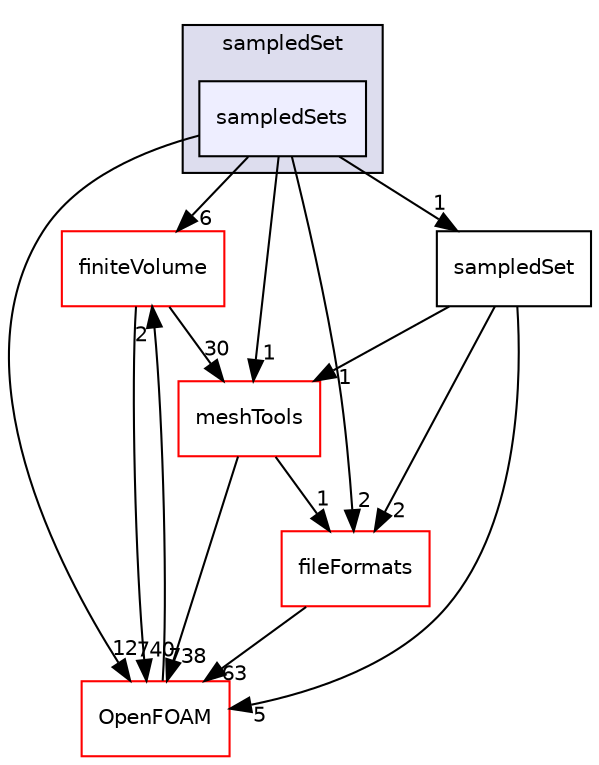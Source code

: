 digraph "src/sampling/sampledSet/sampledSets" {
  bgcolor=transparent;
  compound=true
  node [ fontsize="10", fontname="Helvetica"];
  edge [ labelfontsize="10", labelfontname="Helvetica"];
  subgraph clusterdir_8b5e667856203d1590a744034ba627a3 {
    graph [ bgcolor="#ddddee", pencolor="black", label="sampledSet" fontname="Helvetica", fontsize="10", URL="dir_8b5e667856203d1590a744034ba627a3.html"]
  dir_a57f53c671dd158f249b841c6560ed3f [shape=box, label="sampledSets", style="filled", fillcolor="#eeeeff", pencolor="black", URL="dir_a57f53c671dd158f249b841c6560ed3f.html"];
  }
  dir_9bd15774b555cf7259a6fa18f99fe99b [shape=box label="finiteVolume" color="red" URL="dir_9bd15774b555cf7259a6fa18f99fe99b.html"];
  dir_ae30ad0bef50cf391b24c614251bb9fd [shape=box label="meshTools" color="red" URL="dir_ae30ad0bef50cf391b24c614251bb9fd.html"];
  dir_b05602f37bb521a7142c0a3e200b5f35 [shape=box label="fileFormats" color="red" URL="dir_b05602f37bb521a7142c0a3e200b5f35.html"];
  dir_548bfa904a2e5ae4da728d756cdd2146 [shape=box label="sampledSet" URL="dir_548bfa904a2e5ae4da728d756cdd2146.html"];
  dir_c5473ff19b20e6ec4dfe5c310b3778a8 [shape=box label="OpenFOAM" color="red" URL="dir_c5473ff19b20e6ec4dfe5c310b3778a8.html"];
  dir_9bd15774b555cf7259a6fa18f99fe99b->dir_ae30ad0bef50cf391b24c614251bb9fd [headlabel="30", labeldistance=1.5 headhref="dir_000892_001804.html"];
  dir_9bd15774b555cf7259a6fa18f99fe99b->dir_c5473ff19b20e6ec4dfe5c310b3778a8 [headlabel="740", labeldistance=1.5 headhref="dir_000892_001950.html"];
  dir_ae30ad0bef50cf391b24c614251bb9fd->dir_b05602f37bb521a7142c0a3e200b5f35 [headlabel="1", labeldistance=1.5 headhref="dir_001804_000879.html"];
  dir_ae30ad0bef50cf391b24c614251bb9fd->dir_c5473ff19b20e6ec4dfe5c310b3778a8 [headlabel="738", labeldistance=1.5 headhref="dir_001804_001950.html"];
  dir_b05602f37bb521a7142c0a3e200b5f35->dir_c5473ff19b20e6ec4dfe5c310b3778a8 [headlabel="63", labeldistance=1.5 headhref="dir_000879_001950.html"];
  dir_a57f53c671dd158f249b841c6560ed3f->dir_9bd15774b555cf7259a6fa18f99fe99b [headlabel="6", labeldistance=1.5 headhref="dir_002696_000892.html"];
  dir_a57f53c671dd158f249b841c6560ed3f->dir_ae30ad0bef50cf391b24c614251bb9fd [headlabel="1", labeldistance=1.5 headhref="dir_002696_001804.html"];
  dir_a57f53c671dd158f249b841c6560ed3f->dir_b05602f37bb521a7142c0a3e200b5f35 [headlabel="2", labeldistance=1.5 headhref="dir_002696_000879.html"];
  dir_a57f53c671dd158f249b841c6560ed3f->dir_548bfa904a2e5ae4da728d756cdd2146 [headlabel="1", labeldistance=1.5 headhref="dir_002696_002695.html"];
  dir_a57f53c671dd158f249b841c6560ed3f->dir_c5473ff19b20e6ec4dfe5c310b3778a8 [headlabel="12", labeldistance=1.5 headhref="dir_002696_001950.html"];
  dir_548bfa904a2e5ae4da728d756cdd2146->dir_ae30ad0bef50cf391b24c614251bb9fd [headlabel="1", labeldistance=1.5 headhref="dir_002695_001804.html"];
  dir_548bfa904a2e5ae4da728d756cdd2146->dir_b05602f37bb521a7142c0a3e200b5f35 [headlabel="2", labeldistance=1.5 headhref="dir_002695_000879.html"];
  dir_548bfa904a2e5ae4da728d756cdd2146->dir_c5473ff19b20e6ec4dfe5c310b3778a8 [headlabel="5", labeldistance=1.5 headhref="dir_002695_001950.html"];
  dir_c5473ff19b20e6ec4dfe5c310b3778a8->dir_9bd15774b555cf7259a6fa18f99fe99b [headlabel="2", labeldistance=1.5 headhref="dir_001950_000892.html"];
}
